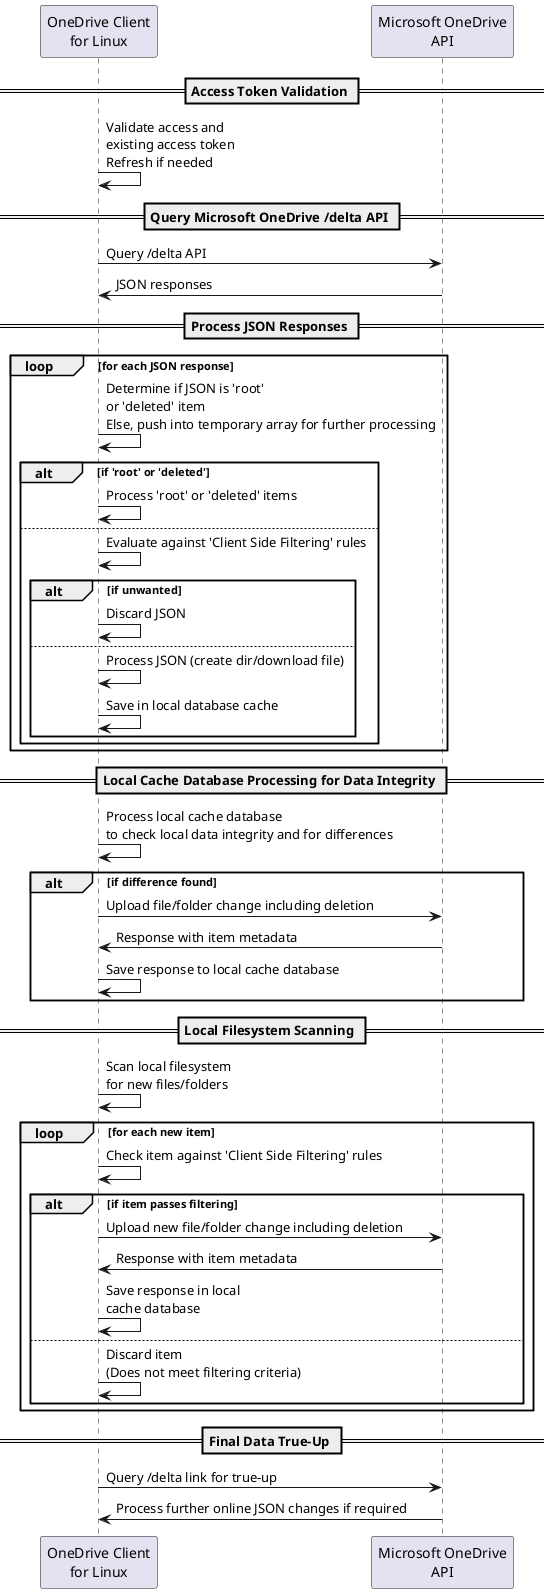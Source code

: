 @startuml

participant "OneDrive Client\nfor Linux" as Client
participant "Microsoft OneDrive\nAPI" as API

== Access Token Validation ==
Client -> Client: Validate access and\nexisting access token\nRefresh if needed

== Query Microsoft OneDrive /delta API ==
Client -> API: Query /delta API
API -> Client: JSON responses

== Process JSON Responses ==
loop for each JSON response
    Client -> Client: Determine if JSON is 'root'\nor 'deleted' item\nElse, push into temporary array for further processing
    alt if 'root' or 'deleted'
        Client -> Client: Process 'root' or 'deleted' items
    else
        Client -> Client: Evaluate against 'Client Side Filtering' rules
        alt if unwanted
            Client -> Client: Discard JSON
        else
            Client -> Client: Process JSON (create dir/download file)
            Client -> Client: Save in local database cache
        end
    end
end

== Local Cache Database Processing for Data Integrity ==
Client -> Client: Process local cache database\nto check local data integrity and for differences
alt if difference found
    Client -> API: Upload file/folder change including deletion
    API -> Client: Response with item metadata
    Client -> Client: Save response to local cache database
end

== Local Filesystem Scanning ==
Client -> Client: Scan local filesystem\nfor new files/folders

loop for each new item
    Client -> Client: Check item against 'Client Side Filtering' rules
    alt if item passes filtering
        Client -> API: Upload new file/folder change including deletion
        API -> Client: Response with item metadata
        Client -> Client: Save response in local\ncache database
    else
        Client -> Client: Discard item\n(Does not meet filtering criteria)
    end
end

== Final Data True-Up ==
Client -> API: Query /delta link for true-up
API -> Client: Process further online JSON changes if required

@enduml

